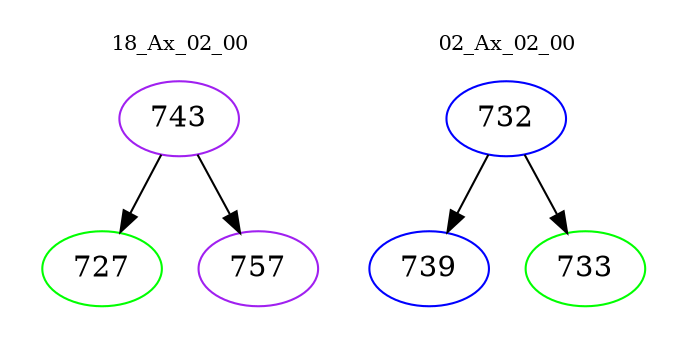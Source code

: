 digraph{
subgraph cluster_0 {
color = white
label = "18_Ax_02_00";
fontsize=10;
T0_743 [label="743", color="purple"]
T0_743 -> T0_727 [color="black"]
T0_727 [label="727", color="green"]
T0_743 -> T0_757 [color="black"]
T0_757 [label="757", color="purple"]
}
subgraph cluster_1 {
color = white
label = "02_Ax_02_00";
fontsize=10;
T1_732 [label="732", color="blue"]
T1_732 -> T1_739 [color="black"]
T1_739 [label="739", color="blue"]
T1_732 -> T1_733 [color="black"]
T1_733 [label="733", color="green"]
}
}
